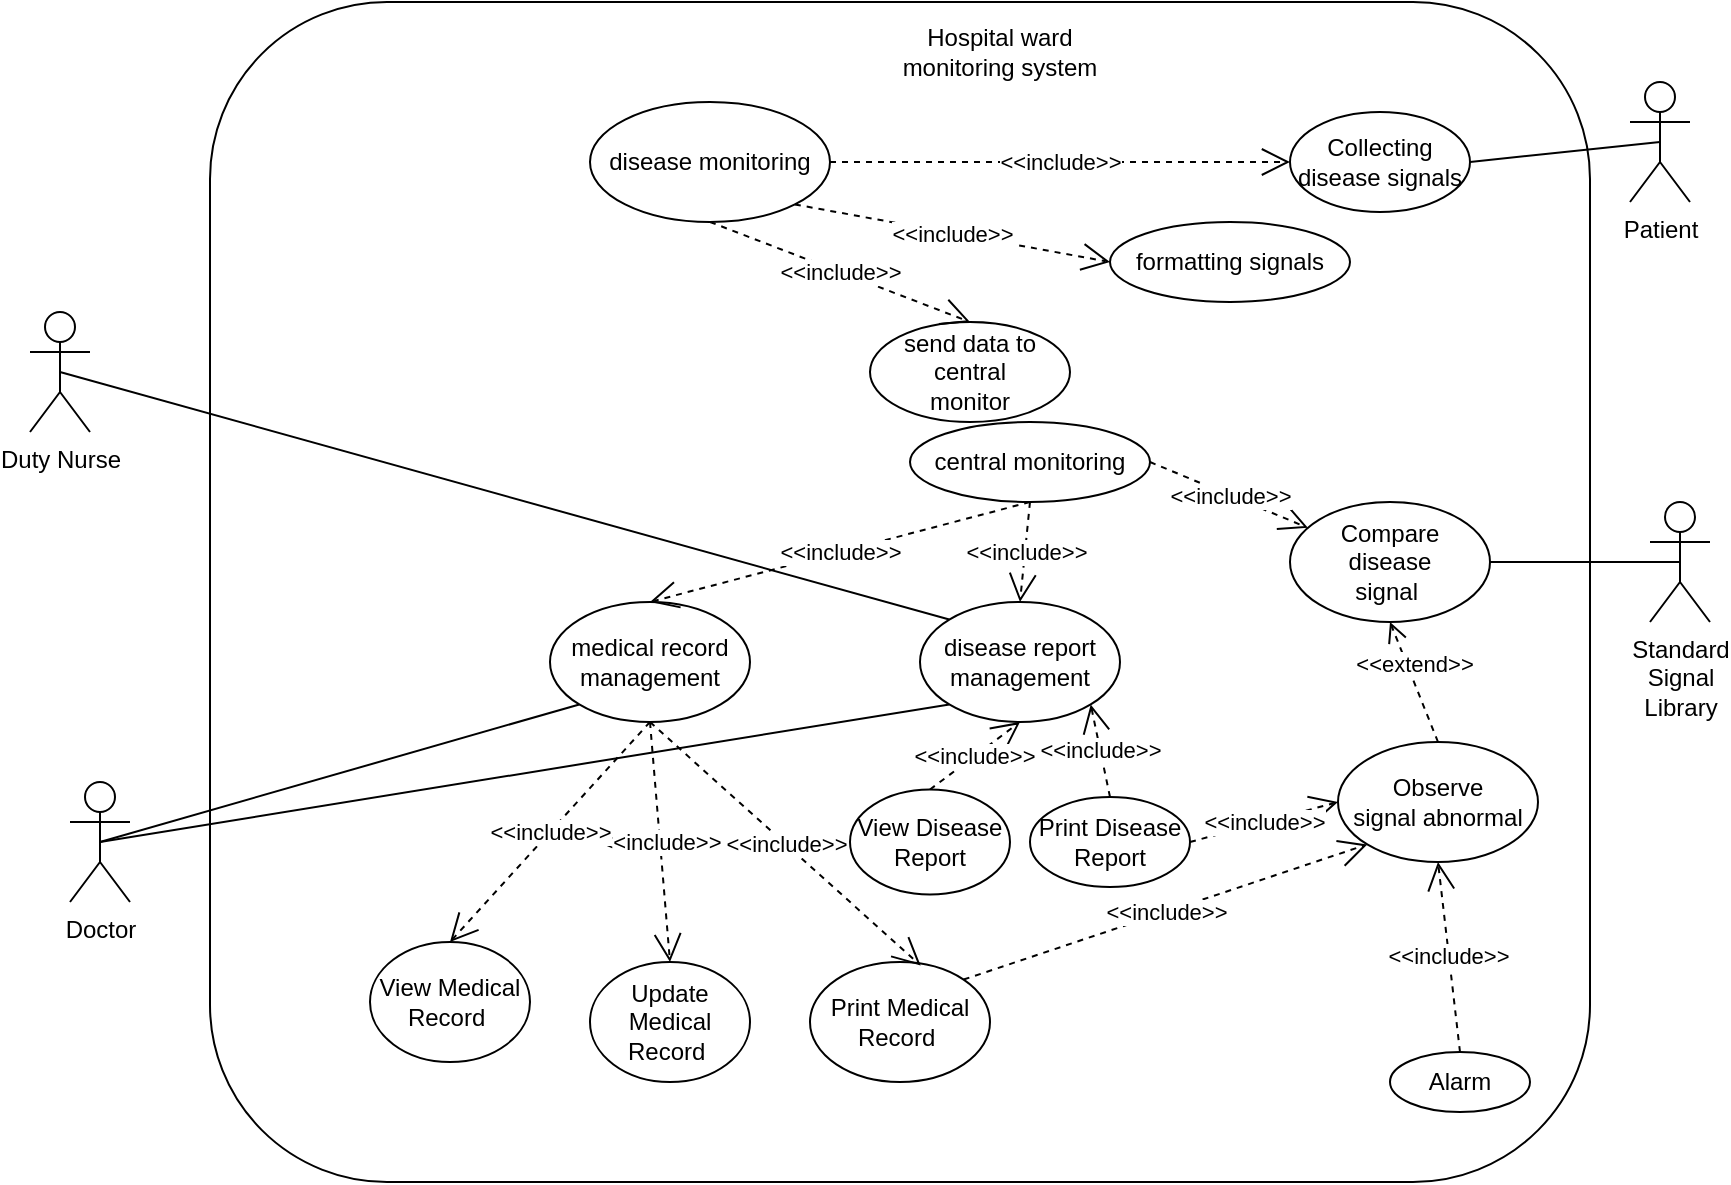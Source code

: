 <mxfile version="20.5.3" type="github">
  <diagram id="nY1vaxFzvFTrNcdZ5vT9" name="Page-1">
    <mxGraphModel dx="1404" dy="448" grid="1" gridSize="10" guides="1" tooltips="1" connect="1" arrows="1" fold="1" page="1" pageScale="1" pageWidth="827" pageHeight="1169" math="0" shadow="0">
      <root>
        <mxCell id="0" />
        <mxCell id="1" parent="0" />
        <mxCell id="0RqSvGD2xr56KYypg40D-1" value="Patient" style="shape=umlActor;verticalLabelPosition=bottom;verticalAlign=top;html=1;" parent="1" vertex="1">
          <mxGeometry y="90" width="30" height="60" as="geometry" />
        </mxCell>
        <mxCell id="0RqSvGD2xr56KYypg40D-2" value="Duty Nurse" style="shape=umlActor;verticalLabelPosition=bottom;verticalAlign=top;html=1;" parent="1" vertex="1">
          <mxGeometry x="-240" y="155" width="30" height="60" as="geometry" />
        </mxCell>
        <mxCell id="0RqSvGD2xr56KYypg40D-3" value="Doctor" style="shape=umlActor;verticalLabelPosition=bottom;verticalAlign=top;html=1;" parent="1" vertex="1">
          <mxGeometry x="-220" y="390" width="30" height="60" as="geometry" />
        </mxCell>
        <mxCell id="0RqSvGD2xr56KYypg40D-4" value="" style="rounded=1;whiteSpace=wrap;html=1;" parent="1" vertex="1">
          <mxGeometry x="-150" width="690" height="590" as="geometry" />
        </mxCell>
        <mxCell id="0RqSvGD2xr56KYypg40D-5" value="Collecting disease signals" style="ellipse;whiteSpace=wrap;html=1;" parent="1" vertex="1">
          <mxGeometry x="390" y="55" width="90" height="50" as="geometry" />
        </mxCell>
        <mxCell id="0RqSvGD2xr56KYypg40D-11" value="Compare&lt;br&gt;disease&lt;br&gt;signal&amp;nbsp;" style="ellipse;whiteSpace=wrap;html=1;" parent="1" vertex="1">
          <mxGeometry x="390" y="250" width="100" height="60" as="geometry" />
        </mxCell>
        <mxCell id="0RqSvGD2xr56KYypg40D-15" value="Hospital ward monitoring system" style="text;html=1;strokeColor=none;fillColor=none;align=center;verticalAlign=middle;whiteSpace=wrap;rounded=0;" parent="1" vertex="1">
          <mxGeometry x="185" y="10" width="120" height="30" as="geometry" />
        </mxCell>
        <mxCell id="0RqSvGD2xr56KYypg40D-17" value="View Disease&lt;br&gt;Report" style="ellipse;whiteSpace=wrap;html=1;" parent="1" vertex="1">
          <mxGeometry x="170" y="393.75" width="80" height="52.5" as="geometry" />
        </mxCell>
        <mxCell id="0RqSvGD2xr56KYypg40D-20" value="Print Disease&lt;br&gt;Report" style="ellipse;whiteSpace=wrap;html=1;" parent="1" vertex="1">
          <mxGeometry x="260" y="397.5" width="80" height="45" as="geometry" />
        </mxCell>
        <mxCell id="0RqSvGD2xr56KYypg40D-21" value="Update Medical&lt;br&gt;Record&amp;nbsp;" style="ellipse;whiteSpace=wrap;html=1;" parent="1" vertex="1">
          <mxGeometry x="40" y="480" width="80" height="60" as="geometry" />
        </mxCell>
        <mxCell id="0RqSvGD2xr56KYypg40D-24" value="formatting signals" style="ellipse;whiteSpace=wrap;html=1;" parent="1" vertex="1">
          <mxGeometry x="300" y="110" width="120" height="40" as="geometry" />
        </mxCell>
        <mxCell id="0RqSvGD2xr56KYypg40D-25" value="send data to central&lt;br&gt;monitor" style="ellipse;whiteSpace=wrap;html=1;" parent="1" vertex="1">
          <mxGeometry x="180" y="160" width="100" height="50" as="geometry" />
        </mxCell>
        <mxCell id="0RqSvGD2xr56KYypg40D-34" value="Observe&lt;br&gt;signal abnormal" style="ellipse;whiteSpace=wrap;html=1;" parent="1" vertex="1">
          <mxGeometry x="414" y="370" width="100" height="60" as="geometry" />
        </mxCell>
        <mxCell id="0RqSvGD2xr56KYypg40D-36" value="Alarm" style="ellipse;whiteSpace=wrap;html=1;" parent="1" vertex="1">
          <mxGeometry x="440" y="525" width="70" height="30" as="geometry" />
        </mxCell>
        <mxCell id="0RqSvGD2xr56KYypg40D-55" value="View Medical&lt;br&gt;Record&amp;nbsp;" style="ellipse;whiteSpace=wrap;html=1;" parent="1" vertex="1">
          <mxGeometry x="-70" y="470" width="80" height="60" as="geometry" />
        </mxCell>
        <mxCell id="0RqSvGD2xr56KYypg40D-56" value="Print Medical&lt;br&gt;Record&amp;nbsp;" style="ellipse;whiteSpace=wrap;html=1;" parent="1" vertex="1">
          <mxGeometry x="150" y="480" width="90" height="60" as="geometry" />
        </mxCell>
        <mxCell id="0lxMi82fFzMR5lvbM1BE-1" value="&amp;lt;&amp;lt;extend&amp;gt;&amp;gt;" style="html=1;verticalAlign=bottom;endArrow=open;dashed=1;endSize=8;rounded=0;entryX=0.5;entryY=1;entryDx=0;entryDy=0;exitX=0.5;exitY=0;exitDx=0;exitDy=0;" edge="1" parent="1" source="0RqSvGD2xr56KYypg40D-34" target="0RqSvGD2xr56KYypg40D-11">
          <mxGeometry relative="1" as="geometry">
            <mxPoint x="390" y="430" as="sourcePoint" />
            <mxPoint x="310" y="430" as="targetPoint" />
          </mxGeometry>
        </mxCell>
        <mxCell id="0lxMi82fFzMR5lvbM1BE-2" value="Patient" style="shape=umlActor;verticalLabelPosition=bottom;verticalAlign=top;html=1;" vertex="1" parent="1">
          <mxGeometry x="560" y="40" width="30" height="60" as="geometry" />
        </mxCell>
        <mxCell id="0lxMi82fFzMR5lvbM1BE-3" value="" style="endArrow=none;html=1;rounded=0;entryX=0.5;entryY=0.5;entryDx=0;entryDy=0;entryPerimeter=0;exitX=1;exitY=0.5;exitDx=0;exitDy=0;" edge="1" parent="1" source="0RqSvGD2xr56KYypg40D-5" target="0lxMi82fFzMR5lvbM1BE-2">
          <mxGeometry width="50" height="50" relative="1" as="geometry">
            <mxPoint x="280" y="240" as="sourcePoint" />
            <mxPoint x="330" y="190" as="targetPoint" />
          </mxGeometry>
        </mxCell>
        <mxCell id="0lxMi82fFzMR5lvbM1BE-4" value="disease monitoring" style="ellipse;whiteSpace=wrap;html=1;" vertex="1" parent="1">
          <mxGeometry x="40" y="50" width="120" height="60" as="geometry" />
        </mxCell>
        <mxCell id="0lxMi82fFzMR5lvbM1BE-5" value="&amp;lt;&amp;lt;include&amp;gt;&amp;gt;" style="endArrow=open;endSize=12;dashed=1;html=1;rounded=0;exitX=1;exitY=0.5;exitDx=0;exitDy=0;entryX=0;entryY=0.5;entryDx=0;entryDy=0;" edge="1" parent="1" source="0lxMi82fFzMR5lvbM1BE-4" target="0RqSvGD2xr56KYypg40D-5">
          <mxGeometry width="160" relative="1" as="geometry">
            <mxPoint x="320" y="220" as="sourcePoint" />
            <mxPoint x="480" y="220" as="targetPoint" />
          </mxGeometry>
        </mxCell>
        <mxCell id="0lxMi82fFzMR5lvbM1BE-6" value="&amp;lt;&amp;lt;include&amp;gt;&amp;gt;" style="endArrow=open;endSize=12;dashed=1;html=1;rounded=0;exitX=1;exitY=1;exitDx=0;exitDy=0;entryX=0;entryY=0.5;entryDx=0;entryDy=0;" edge="1" parent="1" source="0lxMi82fFzMR5lvbM1BE-4" target="0RqSvGD2xr56KYypg40D-24">
          <mxGeometry width="160" relative="1" as="geometry">
            <mxPoint x="260" y="90" as="sourcePoint" />
            <mxPoint x="400" y="90" as="targetPoint" />
          </mxGeometry>
        </mxCell>
        <mxCell id="0lxMi82fFzMR5lvbM1BE-7" value="&amp;lt;&amp;lt;include&amp;gt;&amp;gt;" style="endArrow=open;endSize=12;dashed=1;html=1;rounded=0;exitX=0.5;exitY=1;exitDx=0;exitDy=0;entryX=0.5;entryY=0;entryDx=0;entryDy=0;" edge="1" parent="1" source="0lxMi82fFzMR5lvbM1BE-4" target="0RqSvGD2xr56KYypg40D-25">
          <mxGeometry width="160" relative="1" as="geometry">
            <mxPoint x="242.426" y="111.213" as="sourcePoint" />
            <mxPoint x="310" y="140" as="targetPoint" />
          </mxGeometry>
        </mxCell>
        <mxCell id="0lxMi82fFzMR5lvbM1BE-8" value="central monitoring" style="ellipse;whiteSpace=wrap;html=1;" vertex="1" parent="1">
          <mxGeometry x="200" y="210" width="120" height="40" as="geometry" />
        </mxCell>
        <mxCell id="0lxMi82fFzMR5lvbM1BE-11" value="Standard&lt;br&gt;Signal&lt;br&gt;Library" style="shape=umlActor;verticalLabelPosition=bottom;verticalAlign=top;html=1;" vertex="1" parent="1">
          <mxGeometry x="570" y="250" width="30" height="60" as="geometry" />
        </mxCell>
        <mxCell id="0lxMi82fFzMR5lvbM1BE-12" value="&amp;lt;&amp;lt;include&amp;gt;&amp;gt;" style="endArrow=open;endSize=12;dashed=1;html=1;rounded=0;exitX=1;exitY=0.5;exitDx=0;exitDy=0;" edge="1" parent="1" source="0lxMi82fFzMR5lvbM1BE-8" target="0RqSvGD2xr56KYypg40D-11">
          <mxGeometry width="160" relative="1" as="geometry">
            <mxPoint x="242.426" y="111.213" as="sourcePoint" />
            <mxPoint x="310" y="140" as="targetPoint" />
          </mxGeometry>
        </mxCell>
        <mxCell id="0lxMi82fFzMR5lvbM1BE-13" value="" style="endArrow=none;html=1;rounded=0;entryX=0.5;entryY=0.5;entryDx=0;entryDy=0;entryPerimeter=0;exitX=1;exitY=0.5;exitDx=0;exitDy=0;" edge="1" parent="1" source="0RqSvGD2xr56KYypg40D-11" target="0lxMi82fFzMR5lvbM1BE-11">
          <mxGeometry width="50" height="50" relative="1" as="geometry">
            <mxPoint x="410" y="290" as="sourcePoint" />
            <mxPoint x="460" y="240" as="targetPoint" />
          </mxGeometry>
        </mxCell>
        <mxCell id="0lxMi82fFzMR5lvbM1BE-14" value="medical record management" style="ellipse;whiteSpace=wrap;html=1;" vertex="1" parent="1">
          <mxGeometry x="20" y="300" width="100" height="60" as="geometry" />
        </mxCell>
        <mxCell id="0lxMi82fFzMR5lvbM1BE-16" value="&amp;lt;&amp;lt;include&amp;gt;&amp;gt;" style="endArrow=open;endSize=12;dashed=1;html=1;rounded=0;exitX=0.5;exitY=1;exitDx=0;exitDy=0;entryX=0.5;entryY=0;entryDx=0;entryDy=0;" edge="1" parent="1" source="0lxMi82fFzMR5lvbM1BE-8" target="0lxMi82fFzMR5lvbM1BE-14">
          <mxGeometry width="160" relative="1" as="geometry">
            <mxPoint x="330" y="260" as="sourcePoint" />
            <mxPoint x="408.932" y="292.888" as="targetPoint" />
          </mxGeometry>
        </mxCell>
        <mxCell id="0lxMi82fFzMR5lvbM1BE-27" value="&amp;lt;&amp;lt;include&amp;gt;&amp;gt;" style="endArrow=open;endSize=12;dashed=1;html=1;rounded=0;exitX=0.5;exitY=1;exitDx=0;exitDy=0;entryX=0.5;entryY=0;entryDx=0;entryDy=0;" edge="1" parent="1" source="0lxMi82fFzMR5lvbM1BE-14" target="0RqSvGD2xr56KYypg40D-21">
          <mxGeometry width="160" relative="1" as="geometry">
            <mxPoint x="230" y="370" as="sourcePoint" />
            <mxPoint x="200" y="430" as="targetPoint" />
          </mxGeometry>
        </mxCell>
        <mxCell id="0lxMi82fFzMR5lvbM1BE-28" value="&amp;lt;&amp;lt;include&amp;gt;&amp;gt;" style="endArrow=open;endSize=12;dashed=1;html=1;rounded=0;exitX=0.5;exitY=1;exitDx=0;exitDy=0;entryX=0.5;entryY=0;entryDx=0;entryDy=0;" edge="1" parent="1" source="0lxMi82fFzMR5lvbM1BE-14" target="0RqSvGD2xr56KYypg40D-55">
          <mxGeometry width="160" relative="1" as="geometry">
            <mxPoint x="230" y="370" as="sourcePoint" />
            <mxPoint x="150" y="447.5" as="targetPoint" />
          </mxGeometry>
        </mxCell>
        <mxCell id="0lxMi82fFzMR5lvbM1BE-29" value="&amp;lt;&amp;lt;include&amp;gt;&amp;gt;" style="endArrow=open;endSize=12;dashed=1;html=1;rounded=0;entryX=0.615;entryY=0.03;entryDx=0;entryDy=0;entryPerimeter=0;exitX=0.5;exitY=1;exitDx=0;exitDy=0;" edge="1" parent="1" source="0lxMi82fFzMR5lvbM1BE-14" target="0RqSvGD2xr56KYypg40D-56">
          <mxGeometry width="160" relative="1" as="geometry">
            <mxPoint x="130" y="350" as="sourcePoint" />
            <mxPoint x="310" y="470" as="targetPoint" />
          </mxGeometry>
        </mxCell>
        <mxCell id="0lxMi82fFzMR5lvbM1BE-33" value="&amp;lt;&amp;lt;include&amp;gt;&amp;gt;" style="endArrow=open;endSize=12;dashed=1;html=1;rounded=0;exitX=0.5;exitY=0;exitDx=0;exitDy=0;entryX=0.5;entryY=1;entryDx=0;entryDy=0;" edge="1" parent="1" source="0RqSvGD2xr56KYypg40D-36" target="0RqSvGD2xr56KYypg40D-34">
          <mxGeometry width="160" relative="1" as="geometry">
            <mxPoint x="360" y="250" as="sourcePoint" />
            <mxPoint x="416.552" y="287.701" as="targetPoint" />
          </mxGeometry>
        </mxCell>
        <mxCell id="0lxMi82fFzMR5lvbM1BE-40" value="&amp;lt;&amp;lt;include&amp;gt;&amp;gt;" style="endArrow=open;endSize=12;dashed=1;html=1;rounded=0;exitX=1;exitY=0.5;exitDx=0;exitDy=0;entryX=0;entryY=0.5;entryDx=0;entryDy=0;" edge="1" parent="1" source="0RqSvGD2xr56KYypg40D-20" target="0RqSvGD2xr56KYypg40D-34">
          <mxGeometry width="160" relative="1" as="geometry">
            <mxPoint x="175.355" y="351.213" as="sourcePoint" />
            <mxPoint x="240" y="460" as="targetPoint" />
          </mxGeometry>
        </mxCell>
        <mxCell id="0lxMi82fFzMR5lvbM1BE-41" value="&amp;lt;&amp;lt;include&amp;gt;&amp;gt;" style="endArrow=open;endSize=12;dashed=1;html=1;rounded=0;exitX=1;exitY=0;exitDx=0;exitDy=0;entryX=0;entryY=1;entryDx=0;entryDy=0;" edge="1" parent="1" source="0RqSvGD2xr56KYypg40D-56" target="0RqSvGD2xr56KYypg40D-34">
          <mxGeometry width="160" relative="1" as="geometry">
            <mxPoint x="90" y="437.5" as="sourcePoint" />
            <mxPoint x="410" y="420" as="targetPoint" />
          </mxGeometry>
        </mxCell>
        <mxCell id="0lxMi82fFzMR5lvbM1BE-45" value="disease report management" style="ellipse;whiteSpace=wrap;html=1;" vertex="1" parent="1">
          <mxGeometry x="205" y="300" width="100" height="60" as="geometry" />
        </mxCell>
        <mxCell id="0lxMi82fFzMR5lvbM1BE-46" value="&amp;lt;&amp;lt;include&amp;gt;&amp;gt;" style="endArrow=open;endSize=12;dashed=1;html=1;rounded=0;exitX=0.5;exitY=1;exitDx=0;exitDy=0;entryX=0.5;entryY=0;entryDx=0;entryDy=0;" edge="1" parent="1" source="0lxMi82fFzMR5lvbM1BE-8" target="0lxMi82fFzMR5lvbM1BE-45">
          <mxGeometry width="160" relative="1" as="geometry">
            <mxPoint x="270" y="260" as="sourcePoint" />
            <mxPoint x="130" y="290" as="targetPoint" />
          </mxGeometry>
        </mxCell>
        <mxCell id="0lxMi82fFzMR5lvbM1BE-47" value="" style="endArrow=none;html=1;rounded=0;exitX=0.5;exitY=0.5;exitDx=0;exitDy=0;exitPerimeter=0;entryX=0;entryY=0;entryDx=0;entryDy=0;" edge="1" parent="1" source="0RqSvGD2xr56KYypg40D-2" target="0lxMi82fFzMR5lvbM1BE-45">
          <mxGeometry width="50" height="50" relative="1" as="geometry">
            <mxPoint x="60" y="380" as="sourcePoint" />
            <mxPoint x="110" y="330" as="targetPoint" />
          </mxGeometry>
        </mxCell>
        <mxCell id="0lxMi82fFzMR5lvbM1BE-49" value="" style="endArrow=none;html=1;rounded=0;exitX=0.5;exitY=0.5;exitDx=0;exitDy=0;exitPerimeter=0;entryX=0;entryY=1;entryDx=0;entryDy=0;" edge="1" parent="1" source="0RqSvGD2xr56KYypg40D-3" target="0lxMi82fFzMR5lvbM1BE-45">
          <mxGeometry width="50" height="50" relative="1" as="geometry">
            <mxPoint x="30" y="450" as="sourcePoint" />
            <mxPoint x="80" y="400" as="targetPoint" />
          </mxGeometry>
        </mxCell>
        <mxCell id="0lxMi82fFzMR5lvbM1BE-51" value="" style="endArrow=none;html=1;rounded=0;entryX=0;entryY=1;entryDx=0;entryDy=0;exitX=0.5;exitY=0.5;exitDx=0;exitDy=0;exitPerimeter=0;" edge="1" parent="1" source="0RqSvGD2xr56KYypg40D-3" target="0lxMi82fFzMR5lvbM1BE-14">
          <mxGeometry width="50" height="50" relative="1" as="geometry">
            <mxPoint x="-60" y="310" as="sourcePoint" />
            <mxPoint x="-10" y="260" as="targetPoint" />
          </mxGeometry>
        </mxCell>
        <mxCell id="0lxMi82fFzMR5lvbM1BE-52" value="&amp;lt;&amp;lt;include&amp;gt;&amp;gt;" style="endArrow=open;endSize=12;dashed=1;html=1;rounded=0;exitX=0.5;exitY=0;exitDx=0;exitDy=0;entryX=1;entryY=1;entryDx=0;entryDy=0;" edge="1" parent="1" source="0RqSvGD2xr56KYypg40D-20" target="0lxMi82fFzMR5lvbM1BE-45">
          <mxGeometry width="160" relative="1" as="geometry">
            <mxPoint x="340" y="437.5" as="sourcePoint" />
            <mxPoint x="410" y="420" as="targetPoint" />
          </mxGeometry>
        </mxCell>
        <mxCell id="0lxMi82fFzMR5lvbM1BE-53" value="&amp;lt;&amp;lt;include&amp;gt;&amp;gt;" style="endArrow=open;endSize=12;dashed=1;html=1;rounded=0;exitX=0.5;exitY=0;exitDx=0;exitDy=0;entryX=0.5;entryY=1;entryDx=0;entryDy=0;" edge="1" parent="1" source="0RqSvGD2xr56KYypg40D-17" target="0lxMi82fFzMR5lvbM1BE-45">
          <mxGeometry width="160" relative="1" as="geometry">
            <mxPoint x="340" y="437.5" as="sourcePoint" />
            <mxPoint x="410" y="420" as="targetPoint" />
          </mxGeometry>
        </mxCell>
      </root>
    </mxGraphModel>
  </diagram>
</mxfile>
